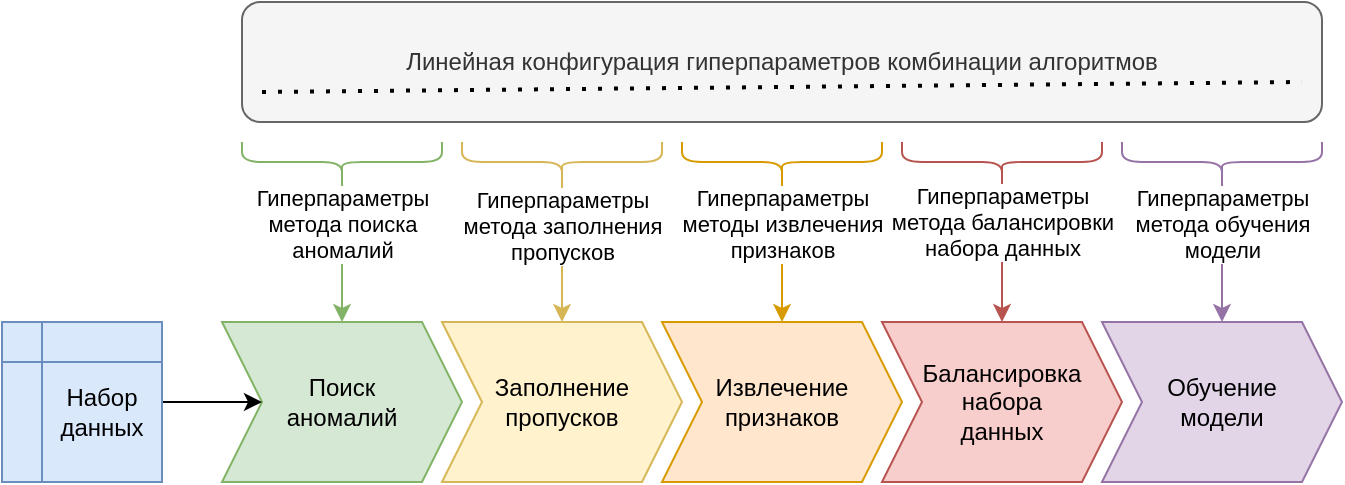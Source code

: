 <mxfile version="21.4.0" type="device">
  <diagram id="a0bix6fsuURSSupgG_sC" name="Страница 1">
    <mxGraphModel dx="1434" dy="741" grid="1" gridSize="10" guides="1" tooltips="1" connect="1" arrows="1" fold="1" page="1" pageScale="1" pageWidth="1100" pageHeight="850" math="0" shadow="0">
      <root>
        <mxCell id="0" />
        <mxCell id="1" parent="0" />
        <mxCell id="cfQSxRJiPwNzPvcH-way-1" value="Извлечение&lt;br&gt;признаков" style="shape=step;perimeter=stepPerimeter;whiteSpace=wrap;html=1;fixedSize=1;fillColor=#ffe6cc;strokeColor=#d79b00;" parent="1" vertex="1">
          <mxGeometry x="545" y="465" width="120" height="80" as="geometry" />
        </mxCell>
        <mxCell id="cfQSxRJiPwNzPvcH-way-2" value="Балансировка&lt;br&gt;набора&lt;br&gt;данных" style="shape=step;perimeter=stepPerimeter;whiteSpace=wrap;html=1;fixedSize=1;fillColor=#f8cecc;strokeColor=#b85450;" parent="1" vertex="1">
          <mxGeometry x="655" y="465" width="120" height="80" as="geometry" />
        </mxCell>
        <mxCell id="cfQSxRJiPwNzPvcH-way-3" value="Обучение&lt;br&gt;модели" style="shape=step;perimeter=stepPerimeter;whiteSpace=wrap;html=1;fixedSize=1;fillColor=#e1d5e7;strokeColor=#9673a6;" parent="1" vertex="1">
          <mxGeometry x="765" y="465" width="120" height="80" as="geometry" />
        </mxCell>
        <mxCell id="cfQSxRJiPwNzPvcH-way-4" value="Заполнение&lt;br&gt;пропусков" style="shape=step;perimeter=stepPerimeter;whiteSpace=wrap;html=1;fixedSize=1;fillColor=#fff2cc;strokeColor=#d6b656;" parent="1" vertex="1">
          <mxGeometry x="435" y="465" width="120" height="80" as="geometry" />
        </mxCell>
        <mxCell id="cfQSxRJiPwNzPvcH-way-5" value="Поиск&lt;br&gt;аномалий" style="shape=step;perimeter=stepPerimeter;whiteSpace=wrap;html=1;fixedSize=1;fillColor=#d5e8d4;strokeColor=#82b366;" parent="1" vertex="1">
          <mxGeometry x="325" y="465" width="120" height="80" as="geometry" />
        </mxCell>
        <mxCell id="cfQSxRJiPwNzPvcH-way-7" style="edgeStyle=orthogonalEdgeStyle;rounded=0;orthogonalLoop=1;jettySize=auto;html=1;" parent="1" source="cfQSxRJiPwNzPvcH-way-6" target="cfQSxRJiPwNzPvcH-way-5" edge="1">
          <mxGeometry relative="1" as="geometry" />
        </mxCell>
        <mxCell id="cfQSxRJiPwNzPvcH-way-6" value="" style="shape=internalStorage;whiteSpace=wrap;html=1;backgroundOutline=1;fillColor=#dae8fc;strokeColor=#6c8ebf;" parent="1" vertex="1">
          <mxGeometry x="215" y="465" width="80" height="80" as="geometry" />
        </mxCell>
        <mxCell id="cfQSxRJiPwNzPvcH-way-9" style="edgeStyle=orthogonalEdgeStyle;rounded=0;orthogonalLoop=1;jettySize=auto;html=1;exitX=0.1;exitY=0.5;exitDx=0;exitDy=0;exitPerimeter=0;entryX=0.5;entryY=0;entryDx=0;entryDy=0;fillColor=#d5e8d4;strokeColor=#82b366;" parent="1" source="cfQSxRJiPwNzPvcH-way-8" target="cfQSxRJiPwNzPvcH-way-5" edge="1">
          <mxGeometry relative="1" as="geometry" />
        </mxCell>
        <mxCell id="cfQSxRJiPwNzPvcH-way-20" value="Гиперпараметры&lt;br&gt;метода поиска&lt;br&gt;аномалий" style="edgeLabel;html=1;align=center;verticalAlign=middle;resizable=0;points=[];" parent="cfQSxRJiPwNzPvcH-way-9" vertex="1" connectable="0">
          <mxGeometry x="-0.596" relative="1" as="geometry">
            <mxPoint y="8" as="offset" />
          </mxGeometry>
        </mxCell>
        <mxCell id="cfQSxRJiPwNzPvcH-way-8" value="" style="shape=curlyBracket;whiteSpace=wrap;html=1;rounded=1;labelPosition=left;verticalLabelPosition=middle;align=right;verticalAlign=middle;rotation=-90;fillColor=#d5e8d4;strokeColor=#82b366;" parent="1" vertex="1">
          <mxGeometry x="375" y="335" width="20" height="100" as="geometry" />
        </mxCell>
        <mxCell id="cfQSxRJiPwNzPvcH-way-10" style="edgeStyle=orthogonalEdgeStyle;rounded=0;orthogonalLoop=1;jettySize=auto;html=1;exitX=0.1;exitY=0.5;exitDx=0;exitDy=0;exitPerimeter=0;entryX=0.5;entryY=0;entryDx=0;entryDy=0;fillColor=#fff2cc;strokeColor=#d6b656;" parent="1" source="cfQSxRJiPwNzPvcH-way-11" target="cfQSxRJiPwNzPvcH-way-4" edge="1">
          <mxGeometry relative="1" as="geometry">
            <mxPoint x="515" y="505" as="targetPoint" />
            <Array as="points">
              <mxPoint x="495" y="435" />
              <mxPoint x="495" y="435" />
            </Array>
          </mxGeometry>
        </mxCell>
        <mxCell id="cfQSxRJiPwNzPvcH-way-21" value="Гиперпараметры&lt;br&gt;метода заполнения&lt;br&gt;пропусков" style="edgeLabel;html=1;align=center;verticalAlign=middle;resizable=0;points=[];" parent="cfQSxRJiPwNzPvcH-way-10" vertex="1" connectable="0">
          <mxGeometry x="-0.628" relative="1" as="geometry">
            <mxPoint y="10" as="offset" />
          </mxGeometry>
        </mxCell>
        <mxCell id="cfQSxRJiPwNzPvcH-way-11" value="" style="shape=curlyBracket;whiteSpace=wrap;html=1;rounded=1;labelPosition=left;verticalLabelPosition=middle;align=right;verticalAlign=middle;rotation=-90;fillColor=#fff2cc;strokeColor=#d6b656;" parent="1" vertex="1">
          <mxGeometry x="485" y="335" width="20" height="100" as="geometry" />
        </mxCell>
        <mxCell id="cfQSxRJiPwNzPvcH-way-12" style="edgeStyle=orthogonalEdgeStyle;rounded=0;orthogonalLoop=1;jettySize=auto;html=1;exitX=0.1;exitY=0.5;exitDx=0;exitDy=0;exitPerimeter=0;entryX=0.5;entryY=0;entryDx=0;entryDy=0;fillColor=#ffe6cc;strokeColor=#d79b00;" parent="1" source="cfQSxRJiPwNzPvcH-way-13" target="cfQSxRJiPwNzPvcH-way-1" edge="1">
          <mxGeometry relative="1" as="geometry">
            <mxPoint x="645" y="515" as="targetPoint" />
          </mxGeometry>
        </mxCell>
        <mxCell id="cfQSxRJiPwNzPvcH-way-24" value="Гиперпараметры&lt;br&gt;методы извлечения&lt;br&gt;признаков" style="edgeLabel;html=1;align=center;verticalAlign=middle;resizable=0;points=[];" parent="cfQSxRJiPwNzPvcH-way-12" vertex="1" connectable="0">
          <mxGeometry x="-0.604" relative="1" as="geometry">
            <mxPoint y="8" as="offset" />
          </mxGeometry>
        </mxCell>
        <mxCell id="cfQSxRJiPwNzPvcH-way-13" value="" style="shape=curlyBracket;whiteSpace=wrap;html=1;rounded=1;labelPosition=left;verticalLabelPosition=middle;align=right;verticalAlign=middle;rotation=-90;fillColor=#ffe6cc;strokeColor=#d79b00;" parent="1" vertex="1">
          <mxGeometry x="595" y="335" width="20" height="100" as="geometry" />
        </mxCell>
        <mxCell id="cfQSxRJiPwNzPvcH-way-14" style="edgeStyle=orthogonalEdgeStyle;rounded=0;orthogonalLoop=1;jettySize=auto;html=1;exitX=0.1;exitY=0.5;exitDx=0;exitDy=0;exitPerimeter=0;entryX=0.5;entryY=0;entryDx=0;entryDy=0;fillColor=#f8cecc;strokeColor=#b85450;" parent="1" source="cfQSxRJiPwNzPvcH-way-15" target="cfQSxRJiPwNzPvcH-way-2" edge="1">
          <mxGeometry relative="1" as="geometry">
            <mxPoint x="725" y="545" as="targetPoint" />
          </mxGeometry>
        </mxCell>
        <mxCell id="cfQSxRJiPwNzPvcH-way-25" value="Гиперпараметры&lt;br&gt;метода балансировки&lt;br&gt;набора данных" style="edgeLabel;html=1;align=center;verticalAlign=middle;resizable=0;points=[];" parent="cfQSxRJiPwNzPvcH-way-14" vertex="1" connectable="0">
          <mxGeometry x="-0.605" relative="1" as="geometry">
            <mxPoint y="8" as="offset" />
          </mxGeometry>
        </mxCell>
        <mxCell id="cfQSxRJiPwNzPvcH-way-15" value="" style="shape=curlyBracket;whiteSpace=wrap;html=1;rounded=1;labelPosition=left;verticalLabelPosition=middle;align=right;verticalAlign=middle;rotation=-90;fillColor=#f8cecc;strokeColor=#b85450;" parent="1" vertex="1">
          <mxGeometry x="705" y="335" width="20" height="100" as="geometry" />
        </mxCell>
        <mxCell id="cfQSxRJiPwNzPvcH-way-16" style="edgeStyle=orthogonalEdgeStyle;rounded=0;orthogonalLoop=1;jettySize=auto;html=1;exitX=0.1;exitY=0.5;exitDx=0;exitDy=0;exitPerimeter=0;entryX=0.5;entryY=0;entryDx=0;entryDy=0;fillColor=#e1d5e7;strokeColor=#9673a6;" parent="1" source="cfQSxRJiPwNzPvcH-way-17" target="cfQSxRJiPwNzPvcH-way-3" edge="1">
          <mxGeometry relative="1" as="geometry">
            <mxPoint x="845" y="525" as="targetPoint" />
          </mxGeometry>
        </mxCell>
        <mxCell id="cfQSxRJiPwNzPvcH-way-26" value="Гиперпараметры&lt;br&gt;метода обучения&lt;br&gt;модели" style="edgeLabel;html=1;align=center;verticalAlign=middle;resizable=0;points=[];" parent="cfQSxRJiPwNzPvcH-way-16" vertex="1" connectable="0">
          <mxGeometry x="-0.602" relative="1" as="geometry">
            <mxPoint y="8" as="offset" />
          </mxGeometry>
        </mxCell>
        <mxCell id="cfQSxRJiPwNzPvcH-way-17" value="" style="shape=curlyBracket;whiteSpace=wrap;html=1;rounded=1;labelPosition=left;verticalLabelPosition=middle;align=right;verticalAlign=middle;rotation=-90;fillColor=#e1d5e7;strokeColor=#9673a6;" parent="1" vertex="1">
          <mxGeometry x="815" y="335" width="20" height="100" as="geometry" />
        </mxCell>
        <mxCell id="cfQSxRJiPwNzPvcH-way-18" value="Линейная конфигурация гиперпараметров комбинации алгоритмов" style="rounded=1;whiteSpace=wrap;html=1;fillColor=#f5f5f5;fontColor=#333333;strokeColor=#666666;" parent="1" vertex="1">
          <mxGeometry x="335" y="305" width="540" height="60" as="geometry" />
        </mxCell>
        <mxCell id="cfQSxRJiPwNzPvcH-way-31" value="Набор данных" style="text;html=1;strokeColor=none;fillColor=none;align=center;verticalAlign=middle;whiteSpace=wrap;rounded=0;" parent="1" vertex="1">
          <mxGeometry x="235" y="495" width="60" height="30" as="geometry" />
        </mxCell>
        <mxCell id="cfQSxRJiPwNzPvcH-way-33" value="" style="endArrow=none;dashed=1;html=1;dashPattern=1 3;strokeWidth=2;rounded=0;" parent="1" edge="1">
          <mxGeometry width="50" height="50" relative="1" as="geometry">
            <mxPoint x="345" y="350" as="sourcePoint" />
            <mxPoint x="865" y="345" as="targetPoint" />
          </mxGeometry>
        </mxCell>
      </root>
    </mxGraphModel>
  </diagram>
</mxfile>
